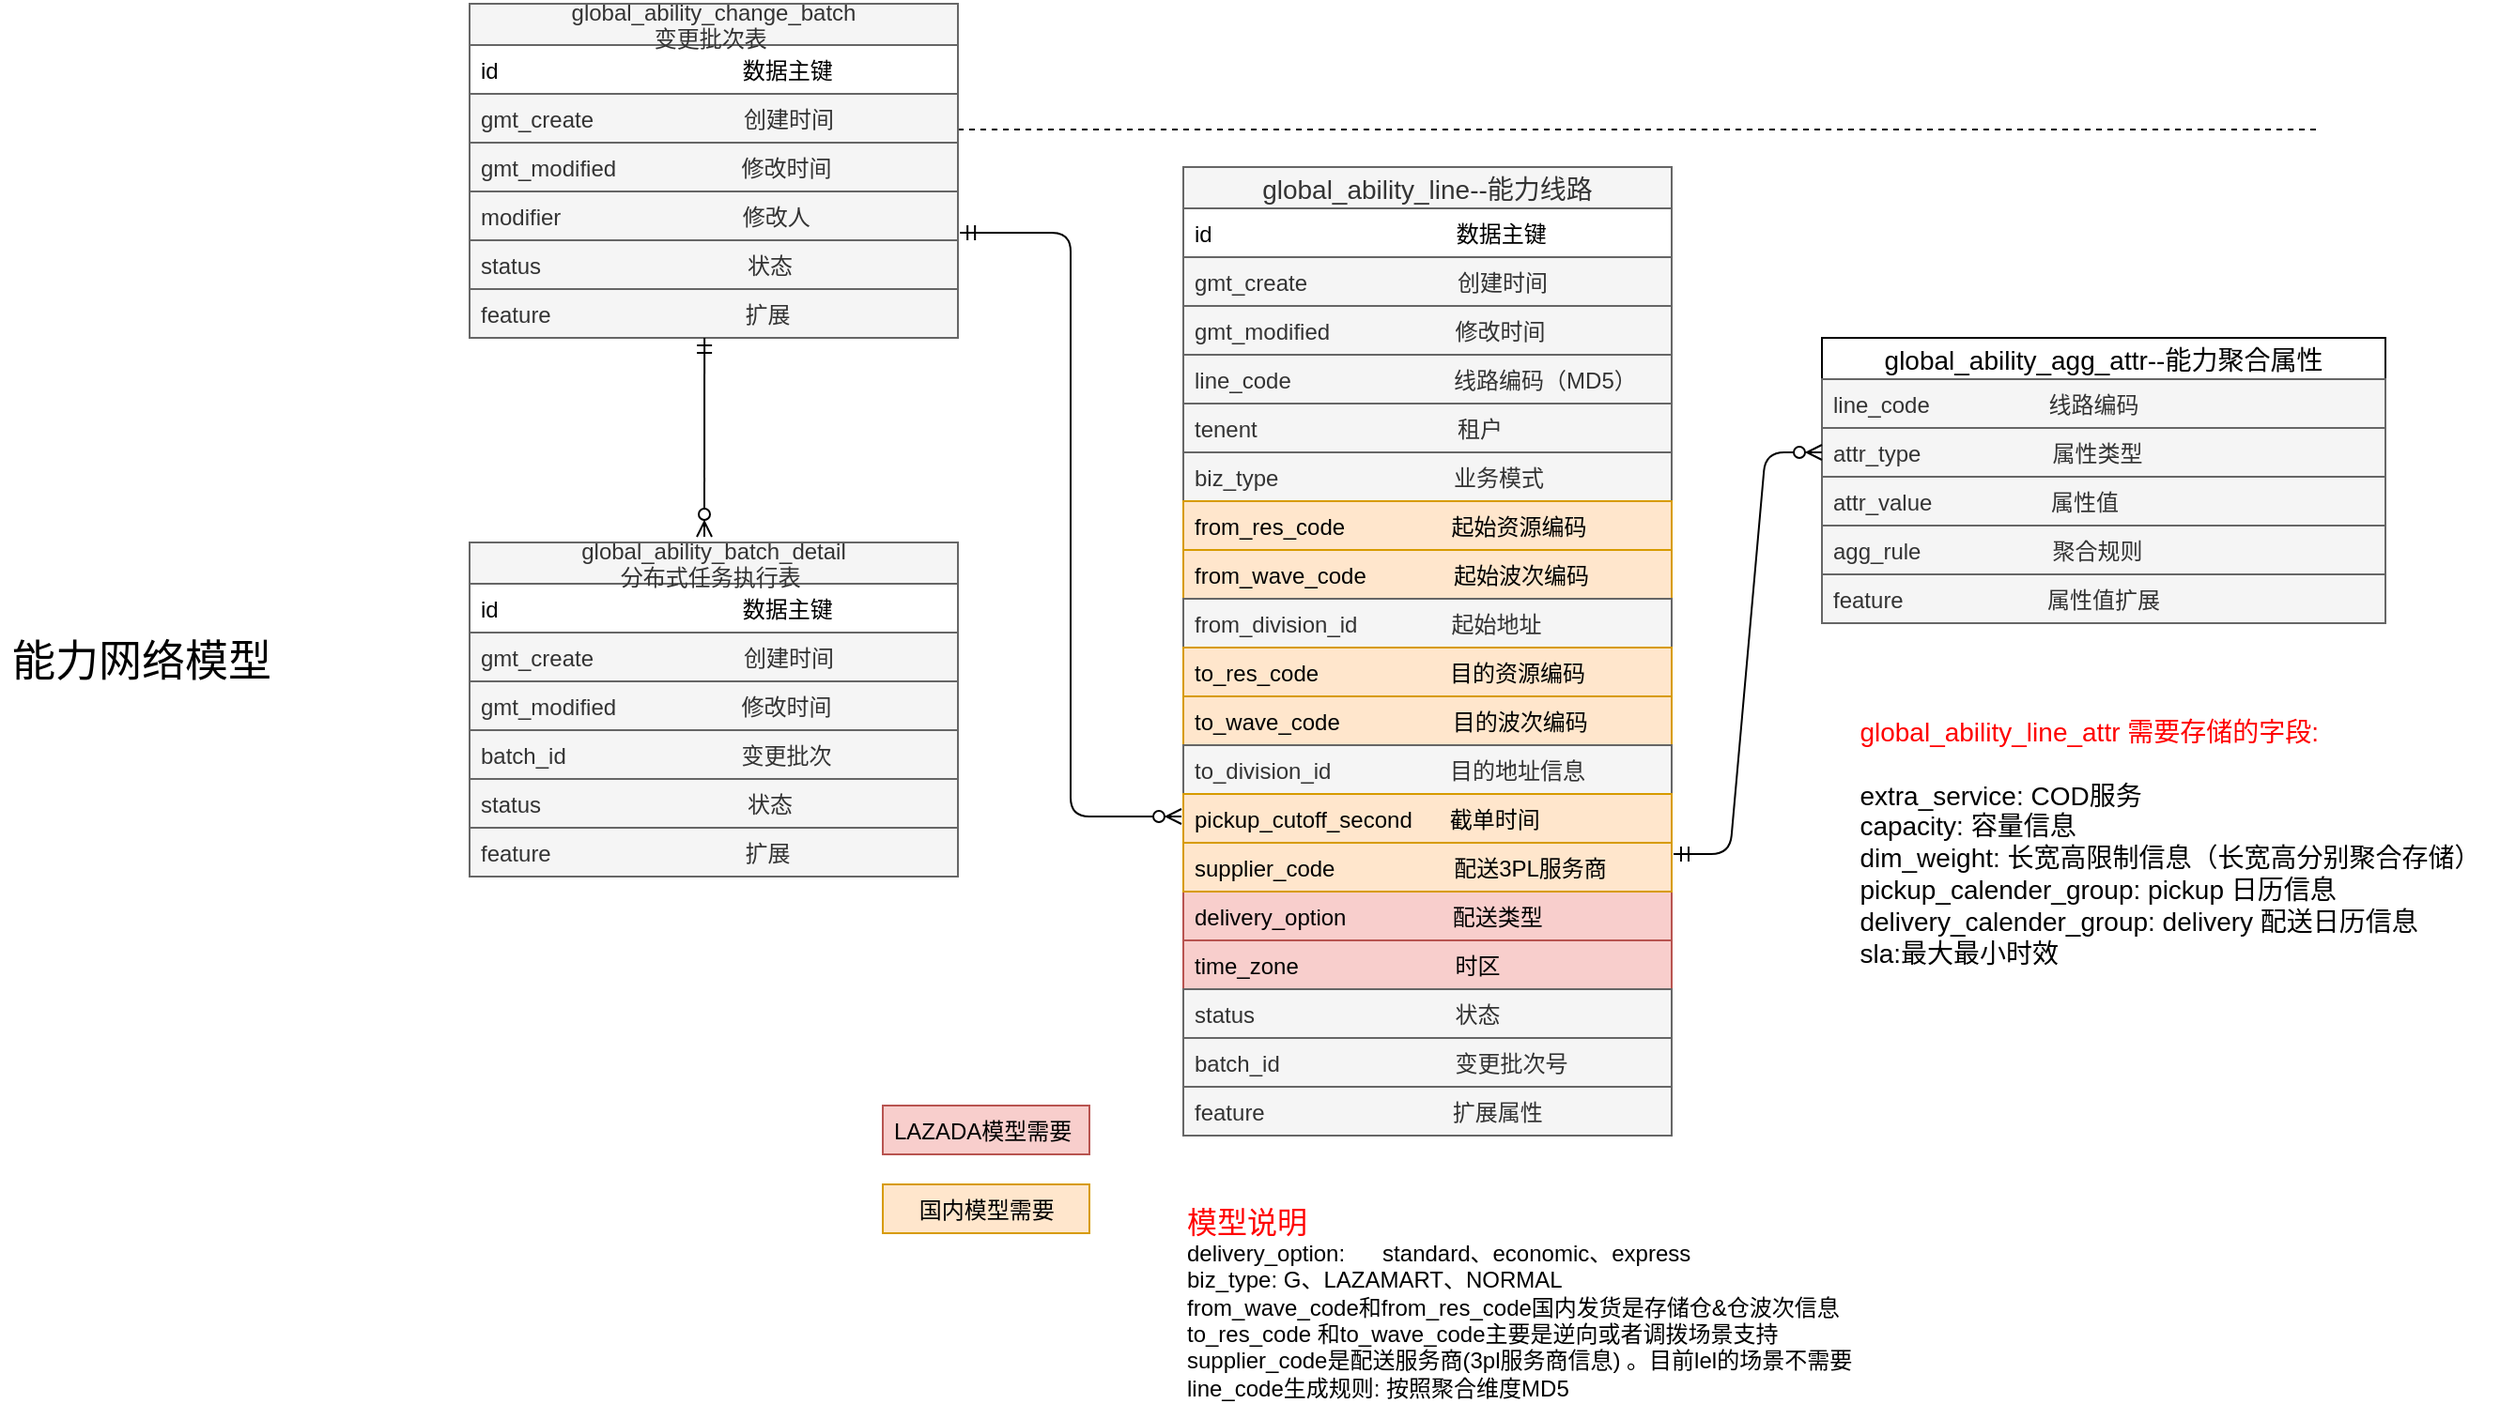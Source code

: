 <mxfile version="12.5.1" type="github">
  <diagram id="C5RBs43oDa-KdzZeNtuy" name="Page-1">
    <mxGraphModel dx="1753" dy="1691" grid="1" gridSize="10" guides="1" tooltips="1" connect="1" arrows="1" fold="1" page="1" pageScale="1" pageWidth="827" pageHeight="1169" math="0" shadow="0">
      <root>
        <mxCell id="WIyWlLk6GJQsqaUBKTNV-0"/>
        <mxCell id="WIyWlLk6GJQsqaUBKTNV-1" parent="WIyWlLk6GJQsqaUBKTNV-0"/>
        <mxCell id="9fP7N4kS7fGpAyiYnjO7-0" value="global_ability_line--能力线路" style="swimlane;fontStyle=0;childLayout=stackLayout;horizontal=1;startSize=22;horizontalStack=0;resizeParent=1;resizeParentMax=0;resizeLast=0;collapsible=1;marginBottom=0;swimlaneFillColor=#ffffff;align=center;fontSize=14;fillColor=#f5f5f5;strokeColor=#666666;fontColor=#333333;" parent="WIyWlLk6GJQsqaUBKTNV-1" vertex="1">
          <mxGeometry x="230" y="60" width="260" height="360" as="geometry"/>
        </mxCell>
        <mxCell id="9fP7N4kS7fGpAyiYnjO7-1" value="id                                       数据主键" style="text;spacingLeft=4;spacingRight=4;overflow=hidden;rotatable=0;points=[[0,0.5],[1,0.5]];portConstraint=eastwest;fontSize=12;" parent="9fP7N4kS7fGpAyiYnjO7-0" vertex="1">
          <mxGeometry y="22" width="260" height="26" as="geometry"/>
        </mxCell>
        <mxCell id="ztJhW-txVgWMC0Fm-MHa-25" value="gmt_create                        创建时间" style="text;spacingLeft=4;spacingRight=4;overflow=hidden;rotatable=0;points=[[0,0.5],[1,0.5]];portConstraint=eastwest;fontSize=12;fillColor=#f5f5f5;strokeColor=#666666;fontColor=#333333;" vertex="1" parent="9fP7N4kS7fGpAyiYnjO7-0">
          <mxGeometry y="48" width="260" height="26" as="geometry"/>
        </mxCell>
        <mxCell id="ztJhW-txVgWMC0Fm-MHa-26" value="gmt_modified                    修改时间" style="text;spacingLeft=4;spacingRight=4;overflow=hidden;rotatable=0;points=[[0,0.5],[1,0.5]];portConstraint=eastwest;fontSize=12;fillColor=#f5f5f5;strokeColor=#666666;fontColor=#333333;" vertex="1" parent="9fP7N4kS7fGpAyiYnjO7-0">
          <mxGeometry y="74" width="260" height="26" as="geometry"/>
        </mxCell>
        <mxCell id="ztJhW-txVgWMC0Fm-MHa-24" value="line_code                          线路编码（MD5）" style="text;spacingLeft=4;spacingRight=4;overflow=hidden;rotatable=0;points=[[0,0.5],[1,0.5]];portConstraint=eastwest;fontSize=12;fillColor=#f5f5f5;strokeColor=#666666;fontColor=#333333;" vertex="1" parent="9fP7N4kS7fGpAyiYnjO7-0">
          <mxGeometry y="100" width="260" height="26" as="geometry"/>
        </mxCell>
        <mxCell id="9fP7N4kS7fGpAyiYnjO7-6" value="tenent                                租户" style="text;spacingLeft=4;spacingRight=4;overflow=hidden;rotatable=0;points=[[0,0.5],[1,0.5]];portConstraint=eastwest;fontSize=12;perimeterSpacing=1;fillColor=#f5f5f5;strokeColor=#666666;fontColor=#333333;" parent="9fP7N4kS7fGpAyiYnjO7-0" vertex="1">
          <mxGeometry y="126" width="260" height="26" as="geometry"/>
        </mxCell>
        <mxCell id="ztJhW-txVgWMC0Fm-MHa-15" value="biz_type                            业务模式" style="text;spacingLeft=4;spacingRight=4;overflow=hidden;rotatable=0;points=[[0,0.5],[1,0.5]];portConstraint=eastwest;fontSize=12;perimeterSpacing=1;fillColor=#f5f5f5;strokeColor=#666666;fontColor=#333333;" vertex="1" parent="9fP7N4kS7fGpAyiYnjO7-0">
          <mxGeometry y="152" width="260" height="26" as="geometry"/>
        </mxCell>
        <mxCell id="9fP7N4kS7fGpAyiYnjO7-2" value="from_res_code                 起始资源编码" style="text;spacingLeft=4;spacingRight=4;overflow=hidden;rotatable=0;points=[[0,0.5],[1,0.5]];portConstraint=eastwest;fontSize=12;fillColor=#ffe6cc;strokeColor=#d79b00;" parent="9fP7N4kS7fGpAyiYnjO7-0" vertex="1">
          <mxGeometry y="178" width="260" height="26" as="geometry"/>
        </mxCell>
        <mxCell id="9fP7N4kS7fGpAyiYnjO7-3" value="from_wave_code              起始波次编码" style="text;strokeColor=#d79b00;fillColor=#ffe6cc;spacingLeft=4;spacingRight=4;overflow=hidden;rotatable=0;points=[[0,0.5],[1,0.5]];portConstraint=eastwest;fontSize=12;" parent="9fP7N4kS7fGpAyiYnjO7-0" vertex="1">
          <mxGeometry y="204" width="260" height="26" as="geometry"/>
        </mxCell>
        <mxCell id="9fP7N4kS7fGpAyiYnjO7-4" value="from_division_id               起始地址" style="text;strokeColor=#666666;fillColor=#f5f5f5;spacingLeft=4;spacingRight=4;overflow=hidden;rotatable=0;points=[[0,0.5],[1,0.5]];portConstraint=eastwest;fontSize=12;fontColor=#333333;" parent="9fP7N4kS7fGpAyiYnjO7-0" vertex="1">
          <mxGeometry y="230" width="260" height="26" as="geometry"/>
        </mxCell>
        <mxCell id="9fP7N4kS7fGpAyiYnjO7-5" value="to_res_code                     目的资源编码" style="text;strokeColor=#d79b00;fillColor=#ffe6cc;spacingLeft=4;spacingRight=4;overflow=hidden;rotatable=0;points=[[0,0.5],[1,0.5]];portConstraint=eastwest;fontSize=12;" parent="9fP7N4kS7fGpAyiYnjO7-0" vertex="1">
          <mxGeometry y="256" width="260" height="26" as="geometry"/>
        </mxCell>
        <mxCell id="ztJhW-txVgWMC0Fm-MHa-39" value="to_wave_code                  目的波次编码" style="text;strokeColor=#d79b00;fillColor=#ffe6cc;spacingLeft=4;spacingRight=4;overflow=hidden;rotatable=0;points=[[0,0.5],[1,0.5]];portConstraint=eastwest;fontSize=12;" vertex="1" parent="9fP7N4kS7fGpAyiYnjO7-0">
          <mxGeometry y="282" width="260" height="26" as="geometry"/>
        </mxCell>
        <mxCell id="ztJhW-txVgWMC0Fm-MHa-38" value="to_division_id                   目的地址信息" style="text;spacingLeft=4;spacingRight=4;overflow=hidden;rotatable=0;points=[[0,0.5],[1,0.5]];portConstraint=eastwest;fontSize=12;fillColor=#f5f5f5;strokeColor=#666666;fontColor=#333333;" vertex="1" parent="9fP7N4kS7fGpAyiYnjO7-0">
          <mxGeometry y="308" width="260" height="26" as="geometry"/>
        </mxCell>
        <mxCell id="ztJhW-txVgWMC0Fm-MHa-37" value="pickup_cutoff_second      截单时间" style="text;strokeColor=#d79b00;fillColor=#ffe6cc;spacingLeft=4;spacingRight=4;overflow=hidden;rotatable=0;points=[[0,0.5],[1,0.5]];portConstraint=eastwest;fontSize=12;" vertex="1" parent="9fP7N4kS7fGpAyiYnjO7-0">
          <mxGeometry y="334" width="260" height="26" as="geometry"/>
        </mxCell>
        <mxCell id="9fP7N4kS7fGpAyiYnjO7-12" value="global_ability_agg_attr--能力聚合属性" style="swimlane;fontStyle=0;childLayout=stackLayout;horizontal=1;startSize=22;fillColor=none;horizontalStack=0;resizeParent=1;resizeParentMax=0;resizeLast=0;collapsible=1;marginBottom=0;swimlaneFillColor=#ffffff;align=center;fontSize=14;" parent="WIyWlLk6GJQsqaUBKTNV-1" vertex="1">
          <mxGeometry x="570" y="151" width="300" height="152" as="geometry"/>
        </mxCell>
        <mxCell id="9fP7N4kS7fGpAyiYnjO7-13" value="line_code                   线路编码" style="text;strokeColor=#666666;fillColor=#f5f5f5;spacingLeft=4;spacingRight=4;overflow=hidden;rotatable=0;points=[[0,0.5],[1,0.5]];portConstraint=eastwest;fontSize=12;fontColor=#333333;" parent="9fP7N4kS7fGpAyiYnjO7-12" vertex="1">
          <mxGeometry y="22" width="300" height="26" as="geometry"/>
        </mxCell>
        <mxCell id="9fP7N4kS7fGpAyiYnjO7-14" value="attr_type                     属性类型" style="text;strokeColor=#666666;fillColor=#f5f5f5;spacingLeft=4;spacingRight=4;overflow=hidden;rotatable=0;points=[[0,0.5],[1,0.5]];portConstraint=eastwest;fontSize=12;fontColor=#333333;" parent="9fP7N4kS7fGpAyiYnjO7-12" vertex="1">
          <mxGeometry y="48" width="300" height="26" as="geometry"/>
        </mxCell>
        <mxCell id="ztJhW-txVgWMC0Fm-MHa-0" value="attr_value                   属性值" style="text;strokeColor=#666666;fillColor=#f5f5f5;spacingLeft=4;spacingRight=4;overflow=hidden;rotatable=0;points=[[0,0.5],[1,0.5]];portConstraint=eastwest;fontSize=12;fontColor=#333333;" vertex="1" parent="9fP7N4kS7fGpAyiYnjO7-12">
          <mxGeometry y="74" width="300" height="26" as="geometry"/>
        </mxCell>
        <mxCell id="9fP7N4kS7fGpAyiYnjO7-23" value="agg_rule                     聚合规则" style="text;strokeColor=#666666;fillColor=#f5f5f5;spacingLeft=4;spacingRight=4;overflow=hidden;rotatable=0;points=[[0,0.5],[1,0.5]];portConstraint=eastwest;fontSize=12;fontColor=#333333;" parent="9fP7N4kS7fGpAyiYnjO7-12" vertex="1">
          <mxGeometry y="100" width="300" height="26" as="geometry"/>
        </mxCell>
        <mxCell id="ztJhW-txVgWMC0Fm-MHa-14" value="feature                       属性值扩展" style="text;strokeColor=#666666;fillColor=#f5f5f5;spacingLeft=4;spacingRight=4;overflow=hidden;rotatable=0;points=[[0,0.5],[1,0.5]];portConstraint=eastwest;fontSize=12;fontColor=#333333;" vertex="1" parent="9fP7N4kS7fGpAyiYnjO7-12">
          <mxGeometry y="126" width="300" height="26" as="geometry"/>
        </mxCell>
        <mxCell id="9fP7N4kS7fGpAyiYnjO7-26" value="" style="edgeStyle=entityRelationEdgeStyle;fontSize=12;html=1;endArrow=ERzeroToMany;startArrow=ERmandOne;entryX=0;entryY=0.5;entryDx=0;entryDy=0;exitX=1.004;exitY=0.231;exitDx=0;exitDy=0;exitPerimeter=0;" parent="WIyWlLk6GJQsqaUBKTNV-1" target="9fP7N4kS7fGpAyiYnjO7-14" edge="1">
          <mxGeometry width="100" height="100" relative="1" as="geometry">
            <mxPoint x="491" y="426" as="sourcePoint"/>
            <mxPoint x="600" y="350" as="targetPoint"/>
          </mxGeometry>
        </mxCell>
        <mxCell id="9fP7N4kS7fGpAyiYnjO7-56" value="" style="endArrow=none;dashed=1;html=1;" parent="WIyWlLk6GJQsqaUBKTNV-1" edge="1">
          <mxGeometry width="50" height="50" relative="1" as="geometry">
            <mxPoint x="-130" y="40" as="sourcePoint"/>
            <mxPoint x="834" y="40" as="targetPoint"/>
          </mxGeometry>
        </mxCell>
        <mxCell id="9fP7N4kS7fGpAyiYnjO7-58" value="&lt;font style=&quot;font-size: 23px&quot;&gt;能力网络模型&lt;/font&gt;" style="text;html=1;align=center;verticalAlign=middle;resizable=0;points=[];autosize=1;" parent="WIyWlLk6GJQsqaUBKTNV-1" vertex="1">
          <mxGeometry x="-400" y="313" width="150" height="20" as="geometry"/>
        </mxCell>
        <mxCell id="ztJhW-txVgWMC0Fm-MHa-5" value="time_zone                         时区" style="text;strokeColor=#b85450;fillColor=#f8cecc;spacingLeft=4;spacingRight=4;overflow=hidden;rotatable=0;points=[[0,0.5],[1,0.5]];portConstraint=eastwest;fontSize=12;" vertex="1" parent="WIyWlLk6GJQsqaUBKTNV-1">
          <mxGeometry x="230" y="472" width="260" height="26" as="geometry"/>
        </mxCell>
        <mxCell id="ztJhW-txVgWMC0Fm-MHa-7" value="LAZADA模型需要" style="text;strokeColor=#b85450;fillColor=#f8cecc;spacingLeft=4;spacingRight=4;overflow=hidden;rotatable=0;points=[[0,0.5],[1,0.5]];portConstraint=eastwest;fontSize=12;" vertex="1" parent="WIyWlLk6GJQsqaUBKTNV-1">
          <mxGeometry x="70" y="560" width="110" height="26" as="geometry"/>
        </mxCell>
        <mxCell id="ztJhW-txVgWMC0Fm-MHa-8" value="    国内模型需要" style="text;strokeColor=#d79b00;fillColor=#ffe6cc;spacingLeft=4;spacingRight=4;overflow=hidden;rotatable=0;points=[[0,0.5],[1,0.5]];portConstraint=eastwest;fontSize=12;" vertex="1" parent="WIyWlLk6GJQsqaUBKTNV-1">
          <mxGeometry x="70" y="602" width="110" height="26" as="geometry"/>
        </mxCell>
        <mxCell id="ztJhW-txVgWMC0Fm-MHa-10" value="&lt;div style=&quot;text-align: left&quot;&gt;&lt;span style=&quot;font-size: 14px&quot;&gt;&lt;font color=&quot;#ff0000&quot;&gt;global_ability_line_attr 需要存储的字段:&lt;/font&gt;&lt;/span&gt;&lt;/div&gt;&lt;div style=&quot;text-align: left&quot;&gt;&lt;span style=&quot;font-size: 14px&quot;&gt;&lt;br&gt;&lt;/span&gt;&lt;/div&gt;&lt;div style=&quot;text-align: left&quot;&gt;&lt;span style=&quot;font-size: 14px&quot;&gt;extra_service: COD服务&lt;/span&gt;&lt;/div&gt;&lt;span style=&quot;font-size: 14px&quot;&gt;&lt;div style=&quot;text-align: left&quot;&gt;&lt;span&gt;capacity: 容量信息&lt;/span&gt;&lt;/div&gt;&lt;/span&gt;&lt;span style=&quot;font-size: 14px&quot;&gt;&lt;div style=&quot;text-align: left&quot;&gt;&lt;span&gt;dim_weight: 长宽高限制信息（长宽高分别聚合存储）&lt;/span&gt;&lt;/div&gt;&lt;div style=&quot;text-align: left&quot;&gt;&lt;span&gt;pickup_calender_group: pickup 日历信息&lt;/span&gt;&lt;/div&gt;&lt;div style=&quot;text-align: left&quot;&gt;&lt;span&gt;delivery_calender_group: delivery 配送日历信息&lt;/span&gt;&lt;/div&gt;&lt;div style=&quot;text-align: left&quot;&gt;sla:最大最小时效&lt;/div&gt;&lt;/span&gt;&lt;span style=&quot;font-size: 14px&quot;&gt;&lt;br&gt;&lt;/span&gt;&lt;div id=&quot;u1490&quot; class=&quot;ax_default&quot; style=&quot;font-family: &amp;#34;arialmt&amp;#34; , &amp;#34;arial&amp;#34; ; font-size: 13px ; color: rgb(51 , 51 , 51) ; line-height: normal ; border-width: 0px ; position: absolute ; left: 963px ; top: 0px ; width: 107px ; height: 35px ; white-space: normal&quot;&gt;&lt;div id=&quot;u1490_text&quot; class=&quot;text &quot; style=&quot;border-width: 0px ; position: absolute ; left: 2px ; top: 10px ; width: 103px ; overflow-wrap: break-word&quot;&gt;&lt;p style=&quot;margin: 0px&quot;&gt;&lt;br&gt;&lt;/p&gt;&lt;/div&gt;&lt;/div&gt;&lt;div id=&quot;u1491&quot; class=&quot;ax_default&quot; style=&quot;font-family: &amp;#34;arialmt&amp;#34; , &amp;#34;arial&amp;#34; ; font-size: 13px ; color: rgb(51 , 51 , 51) ; line-height: normal ; border-width: 0px ; position: absolute ; left: 1070px ; top: 0px ; width: 107px ; height: 35px ; white-space: normal&quot;&gt;&lt;/div&gt;" style="text;html=1;align=center;verticalAlign=middle;resizable=0;points=[];autosize=1;" vertex="1" parent="WIyWlLk6GJQsqaUBKTNV-1">
          <mxGeometry x="580" y="358" width="350" height="140" as="geometry"/>
        </mxCell>
        <mxCell id="ztJhW-txVgWMC0Fm-MHa-3" value="delivery_option                 配送类型" style="text;strokeColor=#b85450;fillColor=#f8cecc;spacingLeft=4;spacingRight=4;overflow=hidden;rotatable=0;points=[[0,0.5],[1,0.5]];portConstraint=eastwest;fontSize=12;" vertex="1" parent="WIyWlLk6GJQsqaUBKTNV-1">
          <mxGeometry x="230" y="446" width="260" height="26" as="geometry"/>
        </mxCell>
        <mxCell id="9fP7N4kS7fGpAyiYnjO7-10" value="supplier_code                   配送3PL服务商" style="text;strokeColor=#d79b00;fillColor=#ffe6cc;spacingLeft=4;spacingRight=4;overflow=hidden;rotatable=0;points=[[0,0.5],[1,0.5]];portConstraint=eastwest;fontSize=12;" parent="WIyWlLk6GJQsqaUBKTNV-1" vertex="1">
          <mxGeometry x="230" y="420" width="260" height="26" as="geometry"/>
        </mxCell>
        <mxCell id="ztJhW-txVgWMC0Fm-MHa-41" value="feature                              扩展属性" style="text;strokeColor=#666666;fillColor=#f5f5f5;spacingLeft=4;spacingRight=4;overflow=hidden;rotatable=0;points=[[0,0.5],[1,0.5]];portConstraint=eastwest;fontSize=12;fontColor=#333333;" vertex="1" parent="WIyWlLk6GJQsqaUBKTNV-1">
          <mxGeometry x="230" y="550" width="260" height="26" as="geometry"/>
        </mxCell>
        <mxCell id="ztJhW-txVgWMC0Fm-MHa-42" value="status                                状态" style="text;strokeColor=#666666;fillColor=#f5f5f5;spacingLeft=4;spacingRight=4;overflow=hidden;rotatable=0;points=[[0,0.5],[1,0.5]];portConstraint=eastwest;fontSize=12;fontColor=#333333;" vertex="1" parent="WIyWlLk6GJQsqaUBKTNV-1">
          <mxGeometry x="230" y="498" width="260" height="26" as="geometry"/>
        </mxCell>
        <mxCell id="ztJhW-txVgWMC0Fm-MHa-43" value="batch_id                            变更批次号" style="text;strokeColor=#666666;fillColor=#f5f5f5;spacingLeft=4;spacingRight=4;overflow=hidden;rotatable=0;points=[[0,0.5],[1,0.5]];portConstraint=eastwest;fontSize=12;fontColor=#333333;" vertex="1" parent="WIyWlLk6GJQsqaUBKTNV-1">
          <mxGeometry x="230" y="524" width="260" height="26" as="geometry"/>
        </mxCell>
        <mxCell id="ztJhW-txVgWMC0Fm-MHa-44" value="&lt;div&gt;&lt;font style=&quot;font-size: 16px&quot; color=&quot;#ff0000&quot;&gt;模型说明&lt;/font&gt;&lt;/div&gt;&lt;div&gt;delivery_option:&amp;nbsp; &amp;nbsp; &amp;nbsp; standard、economic、express&lt;/div&gt;&lt;div&gt;biz_type: G、LAZAMART、NORMAL&lt;/div&gt;&lt;div&gt;from_wave_code和from_res_code国内发货是存储仓&amp;amp;仓波次信息&lt;/div&gt;&lt;div&gt;to_res_code 和to_wave_code主要是逆向或者调拨场景支持&lt;/div&gt;&lt;div&gt;supplier_code是配送服务商(3pl服务商信息) 。目前lel的场景不需要&lt;/div&gt;&lt;div&gt;line_code生成规则: 按照聚合维度MD5&lt;/div&gt;" style="text;html=1;align=left;verticalAlign=middle;resizable=0;points=[];autosize=1;" vertex="1" parent="WIyWlLk6GJQsqaUBKTNV-1">
          <mxGeometry x="230" y="615" width="370" height="100" as="geometry"/>
        </mxCell>
        <mxCell id="ztJhW-txVgWMC0Fm-MHa-45" value="global_ability_change_batch&#xa;变更批次表 " style="swimlane;fontStyle=0;childLayout=stackLayout;horizontal=1;startSize=22;horizontalStack=0;resizeParent=1;resizeParentMax=0;resizeLast=0;collapsible=1;marginBottom=0;swimlaneFillColor=#ffffff;align=center;fontSize=12;fillColor=#f5f5f5;strokeColor=#666666;fontColor=#333333;" vertex="1" parent="WIyWlLk6GJQsqaUBKTNV-1">
          <mxGeometry x="-150" y="-27" width="260" height="178" as="geometry"/>
        </mxCell>
        <mxCell id="ztJhW-txVgWMC0Fm-MHa-46" value="id                                       数据主键" style="text;spacingLeft=4;spacingRight=4;overflow=hidden;rotatable=0;points=[[0,0.5],[1,0.5]];portConstraint=eastwest;fontSize=12;" vertex="1" parent="ztJhW-txVgWMC0Fm-MHa-45">
          <mxGeometry y="22" width="260" height="26" as="geometry"/>
        </mxCell>
        <mxCell id="ztJhW-txVgWMC0Fm-MHa-47" value="gmt_create                        创建时间" style="text;spacingLeft=4;spacingRight=4;overflow=hidden;rotatable=0;points=[[0,0.5],[1,0.5]];portConstraint=eastwest;fontSize=12;fillColor=#f5f5f5;strokeColor=#666666;fontColor=#333333;" vertex="1" parent="ztJhW-txVgWMC0Fm-MHa-45">
          <mxGeometry y="48" width="260" height="26" as="geometry"/>
        </mxCell>
        <mxCell id="ztJhW-txVgWMC0Fm-MHa-48" value="gmt_modified                    修改时间" style="text;spacingLeft=4;spacingRight=4;overflow=hidden;rotatable=0;points=[[0,0.5],[1,0.5]];portConstraint=eastwest;fontSize=12;fillColor=#f5f5f5;strokeColor=#666666;fontColor=#333333;" vertex="1" parent="ztJhW-txVgWMC0Fm-MHa-45">
          <mxGeometry y="74" width="260" height="26" as="geometry"/>
        </mxCell>
        <mxCell id="ztJhW-txVgWMC0Fm-MHa-61" value="modifier                             修改人" style="text;spacingLeft=4;spacingRight=4;overflow=hidden;rotatable=0;points=[[0,0.5],[1,0.5]];portConstraint=eastwest;fontSize=12;fillColor=#f5f5f5;strokeColor=#666666;fontColor=#333333;" vertex="1" parent="ztJhW-txVgWMC0Fm-MHa-45">
          <mxGeometry y="100" width="260" height="26" as="geometry"/>
        </mxCell>
        <mxCell id="ztJhW-txVgWMC0Fm-MHa-49" value="status                                 状态" style="text;spacingLeft=4;spacingRight=4;overflow=hidden;rotatable=0;points=[[0,0.5],[1,0.5]];portConstraint=eastwest;fontSize=12;fillColor=#f5f5f5;strokeColor=#666666;fontColor=#333333;" vertex="1" parent="ztJhW-txVgWMC0Fm-MHa-45">
          <mxGeometry y="126" width="260" height="26" as="geometry"/>
        </mxCell>
        <mxCell id="ztJhW-txVgWMC0Fm-MHa-60" value="feature                               扩展" style="text;strokeColor=#666666;fillColor=#f5f5f5;spacingLeft=4;spacingRight=4;overflow=hidden;rotatable=0;points=[[0,0.5],[1,0.5]];portConstraint=eastwest;fontSize=12;fontColor=#333333;" vertex="1" parent="ztJhW-txVgWMC0Fm-MHa-45">
          <mxGeometry y="152" width="260" height="26" as="geometry"/>
        </mxCell>
        <mxCell id="ztJhW-txVgWMC0Fm-MHa-63" value="global_ability_batch_detail&#xa;分布式任务执行表 " style="swimlane;fontStyle=0;childLayout=stackLayout;horizontal=1;startSize=22;horizontalStack=0;resizeParent=1;resizeParentMax=0;resizeLast=0;collapsible=1;marginBottom=0;swimlaneFillColor=#ffffff;align=center;fontSize=12;fillColor=#f5f5f5;strokeColor=#666666;fontColor=#333333;" vertex="1" parent="WIyWlLk6GJQsqaUBKTNV-1">
          <mxGeometry x="-150" y="260" width="260" height="178" as="geometry"/>
        </mxCell>
        <mxCell id="ztJhW-txVgWMC0Fm-MHa-64" value="id                                       数据主键" style="text;spacingLeft=4;spacingRight=4;overflow=hidden;rotatable=0;points=[[0,0.5],[1,0.5]];portConstraint=eastwest;fontSize=12;" vertex="1" parent="ztJhW-txVgWMC0Fm-MHa-63">
          <mxGeometry y="22" width="260" height="26" as="geometry"/>
        </mxCell>
        <mxCell id="ztJhW-txVgWMC0Fm-MHa-65" value="gmt_create                        创建时间" style="text;spacingLeft=4;spacingRight=4;overflow=hidden;rotatable=0;points=[[0,0.5],[1,0.5]];portConstraint=eastwest;fontSize=12;fillColor=#f5f5f5;strokeColor=#666666;fontColor=#333333;" vertex="1" parent="ztJhW-txVgWMC0Fm-MHa-63">
          <mxGeometry y="48" width="260" height="26" as="geometry"/>
        </mxCell>
        <mxCell id="ztJhW-txVgWMC0Fm-MHa-66" value="gmt_modified                    修改时间" style="text;spacingLeft=4;spacingRight=4;overflow=hidden;rotatable=0;points=[[0,0.5],[1,0.5]];portConstraint=eastwest;fontSize=12;fillColor=#f5f5f5;strokeColor=#666666;fontColor=#333333;" vertex="1" parent="ztJhW-txVgWMC0Fm-MHa-63">
          <mxGeometry y="74" width="260" height="26" as="geometry"/>
        </mxCell>
        <mxCell id="ztJhW-txVgWMC0Fm-MHa-67" value="batch_id                            变更批次" style="text;spacingLeft=4;spacingRight=4;overflow=hidden;rotatable=0;points=[[0,0.5],[1,0.5]];portConstraint=eastwest;fontSize=12;fillColor=#f5f5f5;strokeColor=#666666;fontColor=#333333;" vertex="1" parent="ztJhW-txVgWMC0Fm-MHa-63">
          <mxGeometry y="100" width="260" height="26" as="geometry"/>
        </mxCell>
        <mxCell id="ztJhW-txVgWMC0Fm-MHa-68" value="status                                 状态" style="text;spacingLeft=4;spacingRight=4;overflow=hidden;rotatable=0;points=[[0,0.5],[1,0.5]];portConstraint=eastwest;fontSize=12;fillColor=#f5f5f5;strokeColor=#666666;fontColor=#333333;" vertex="1" parent="ztJhW-txVgWMC0Fm-MHa-63">
          <mxGeometry y="126" width="260" height="26" as="geometry"/>
        </mxCell>
        <mxCell id="ztJhW-txVgWMC0Fm-MHa-69" value="feature                               扩展" style="text;strokeColor=#666666;fillColor=#f5f5f5;spacingLeft=4;spacingRight=4;overflow=hidden;rotatable=0;points=[[0,0.5],[1,0.5]];portConstraint=eastwest;fontSize=12;fontColor=#333333;" vertex="1" parent="ztJhW-txVgWMC0Fm-MHa-63">
          <mxGeometry y="152" width="260" height="26" as="geometry"/>
        </mxCell>
        <mxCell id="ztJhW-txVgWMC0Fm-MHa-83" value="" style="endArrow=ERmandOne;html=1;fontSize=12;entryX=0.481;entryY=1;entryDx=0;entryDy=0;entryPerimeter=0;startArrow=ERzeroToMany;startFill=1;endFill=0;" edge="1" parent="WIyWlLk6GJQsqaUBKTNV-1" target="ztJhW-txVgWMC0Fm-MHa-60">
          <mxGeometry width="50" height="50" relative="1" as="geometry">
            <mxPoint x="-25" y="257" as="sourcePoint"/>
            <mxPoint y="190" as="targetPoint"/>
          </mxGeometry>
        </mxCell>
        <mxCell id="ztJhW-txVgWMC0Fm-MHa-84" value="" style="endArrow=ERmandOne;html=1;fontSize=12;entryX=1.008;entryY=-0.115;entryDx=0;entryDy=0;entryPerimeter=0;exitX=0;exitY=0.5;exitDx=0;exitDy=0;startArrow=ERzeroToMany;startFill=1;endFill=0;" edge="1" parent="WIyWlLk6GJQsqaUBKTNV-1">
          <mxGeometry width="50" height="50" relative="1" as="geometry">
            <mxPoint x="229" y="406" as="sourcePoint"/>
            <mxPoint x="111.08" y="95.01" as="targetPoint"/>
            <Array as="points">
              <mxPoint x="170" y="406"/>
              <mxPoint x="170" y="95"/>
            </Array>
          </mxGeometry>
        </mxCell>
      </root>
    </mxGraphModel>
  </diagram>
</mxfile>
